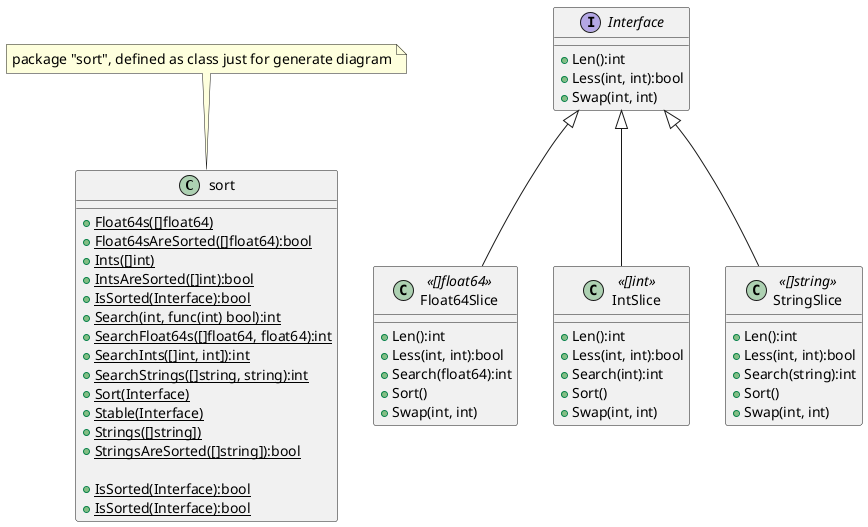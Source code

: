 @startuml
skinparam {
	defaultFontName Tohama
	defaultFontSize 14
}

class sort {
	+{static} Float64s([]float64)
	+{static} Float64sAreSorted([]float64):bool
	+{static} Ints([]int)
	+{static} IntsAreSorted([]int):bool
	+{static} IsSorted(Interface):bool
	+{static} Search(int, func(int) bool):int
	+{static} SearchFloat64s([]float64, float64):int
	+{static} SearchInts([]int, int]):int
	+{static} SearchStrings([]string, string):int
	+{static} Sort(Interface)
	+{static} Stable(Interface)
	+{static} Strings([]string])
	+{static} StringsAreSorted([]string]):bool

	+{static} IsSorted(Interface):bool
	+{static} IsSorted(Interface):bool
}

class Float64Slice <<[]float64>> {
	+Len():int
	+Less(int, int):bool
	+Search(float64):int
	+Sort()
	+Swap(int, int)
}

class IntSlice <<[]int>> {
	+Len():int
	+Less(int, int):bool
	+Search(int):int
	+Sort()
	+Swap(int, int)
}

interface Interface {
	+Len():int
	+Less(int, int):bool
	+Swap(int, int)
}

class StringSlice <<[]string>> {
	+Len():int
	+Less(int, int):bool
	+Search(string):int
	+Sort()
	+Swap(int, int)
}

Interface <|-- Float64Slice
Interface <|-- IntSlice
Interface <|-- StringSlice

note top of sort: package "sort", defined as class just for generate diagram

@enduml
